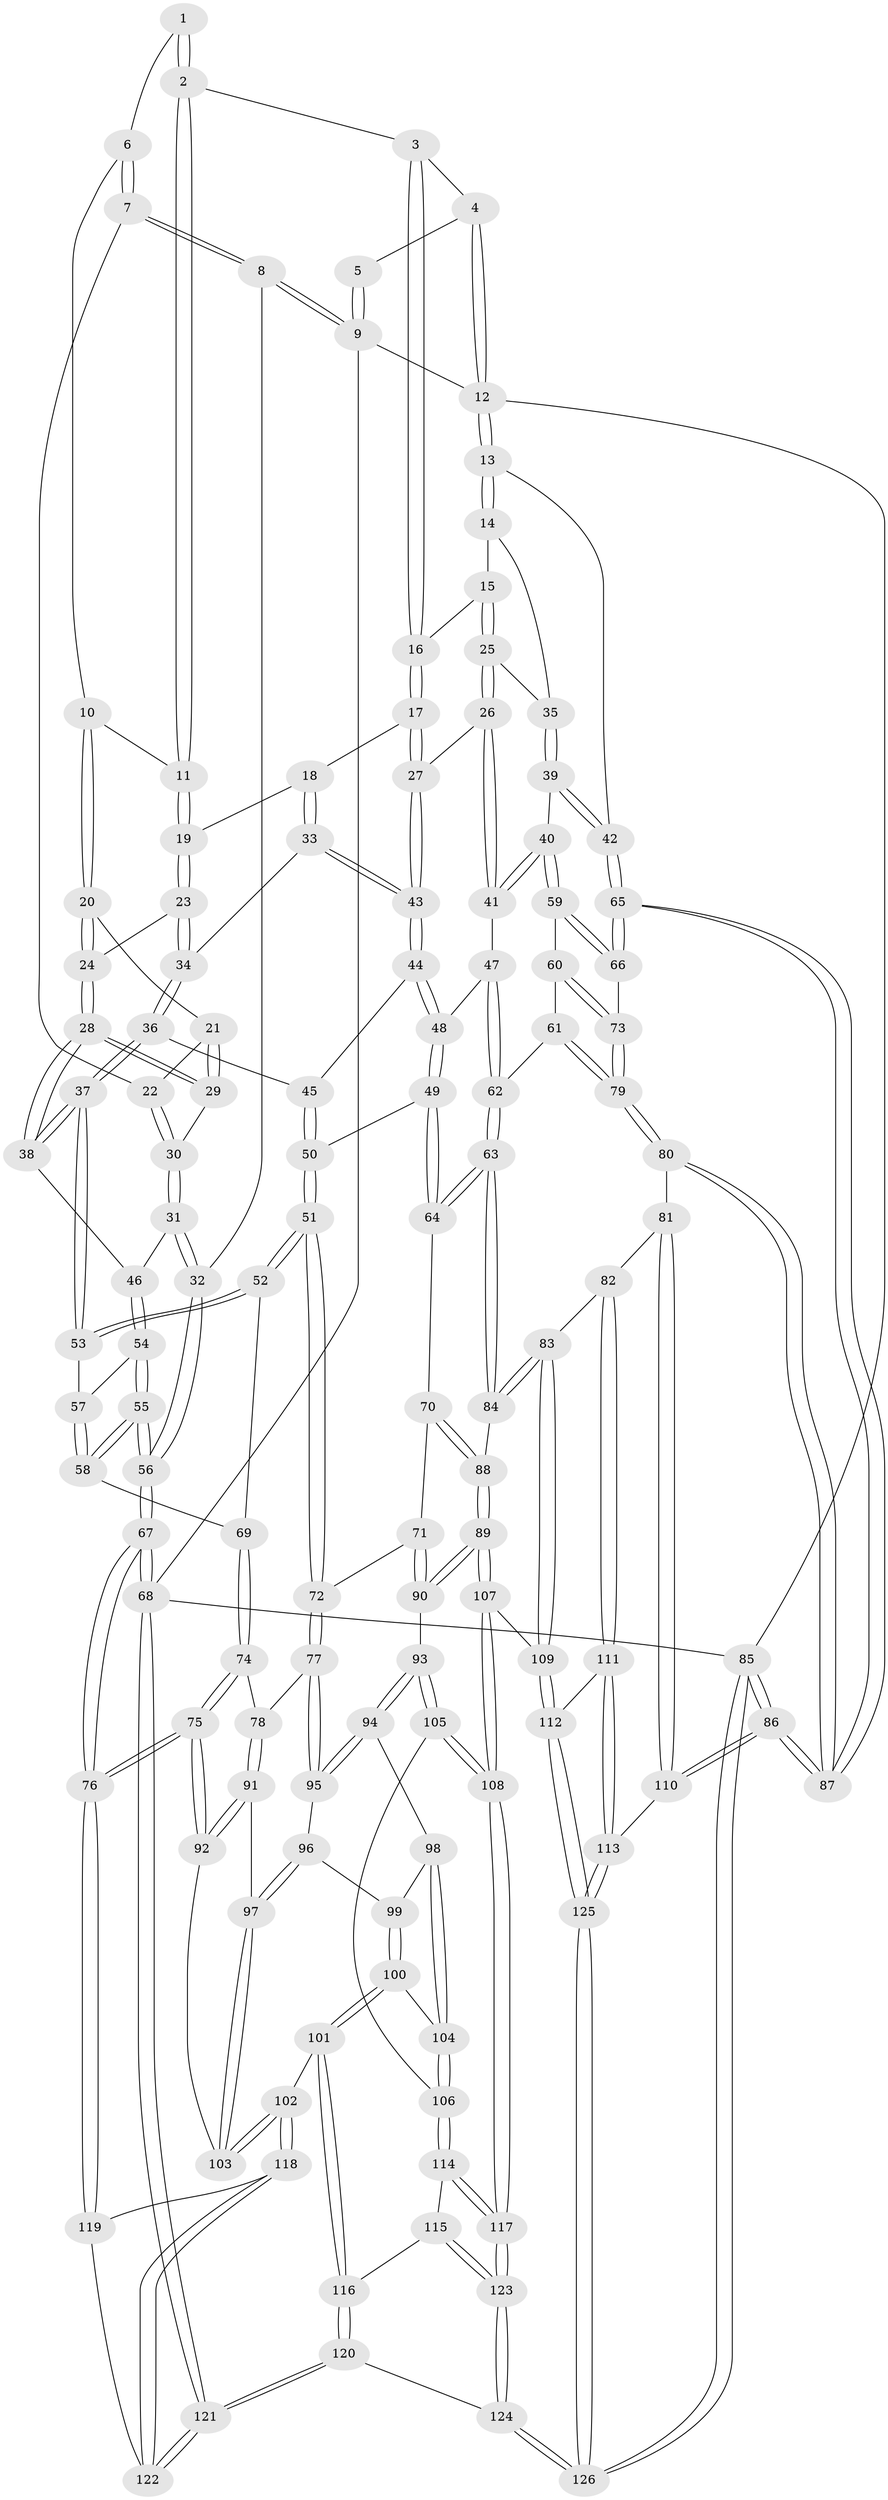// coarse degree distribution, {4: 0.5064935064935064, 5: 0.36363636363636365, 8: 0.012987012987012988, 6: 0.03896103896103896, 3: 0.06493506493506493, 7: 0.012987012987012988}
// Generated by graph-tools (version 1.1) at 2025/42/03/06/25 10:42:31]
// undirected, 126 vertices, 312 edges
graph export_dot {
graph [start="1"]
  node [color=gray90,style=filled];
  1 [pos="+0.3429140061385212+0"];
  2 [pos="+0.5439752596936576+0.08519743785641298"];
  3 [pos="+0.7390185170312334+0"];
  4 [pos="+0.7666931311680395+0"];
  5 [pos="+0.3340022569599216+0"];
  6 [pos="+0.3433760350647155+0"];
  7 [pos="+0.16392922218400446+0.115057115215595"];
  8 [pos="+0+0"];
  9 [pos="+0+0"];
  10 [pos="+0.34904831296978556+0.05340524146560612"];
  11 [pos="+0.5368274796318404+0.10204317945154265"];
  12 [pos="+1+0"];
  13 [pos="+1+0"];
  14 [pos="+0.9926670414733998+0.17977033894157812"];
  15 [pos="+0.8365563108664814+0.14808126608415362"];
  16 [pos="+0.7485998704438888+0.10361813260039517"];
  17 [pos="+0.6924412023575961+0.22951394080987816"];
  18 [pos="+0.628924379152858+0.21322298780362614"];
  19 [pos="+0.536708730734462+0.11109398225417225"];
  20 [pos="+0.33105772161071667+0.13507686151505452"];
  21 [pos="+0.32534868645860876+0.1372096950065238"];
  22 [pos="+0.21477144197974601+0.1642595067737479"];
  23 [pos="+0.4183325680761396+0.22707919761377757"];
  24 [pos="+0.4160579630404117+0.2262732591921713"];
  25 [pos="+0.8463776608434577+0.2705142063125613"];
  26 [pos="+0.7189026695728479+0.2960258090105228"];
  27 [pos="+0.7126664727158606+0.28743355560091044"];
  28 [pos="+0.2812342615411643+0.34591100355957954"];
  29 [pos="+0.2633800971196571+0.3228614893305303"];
  30 [pos="+0.18062894301290724+0.24909752038582492"];
  31 [pos="+0.078263877320442+0.2959532477746665"];
  32 [pos="+0+0.053600950274716966"];
  33 [pos="+0.4819394700362703+0.27465112795161645"];
  34 [pos="+0.44035612160047155+0.25166716131097666"];
  35 [pos="+0.9130484860856765+0.27333645440181786"];
  36 [pos="+0.38491600216106664+0.41524969757369307"];
  37 [pos="+0.3224873836028255+0.45688891612114846"];
  38 [pos="+0.28239047924878774+0.38832346756729985"];
  39 [pos="+0.934584454004564+0.4259706359115804"];
  40 [pos="+0.8853255566095769+0.45671906090938247"];
  41 [pos="+0.7351465284410081+0.42112448542262243"];
  42 [pos="+1+0.44197851390529563"];
  43 [pos="+0.5218440143037645+0.35582853052954744"];
  44 [pos="+0.5193657077354383+0.397391872197754"];
  45 [pos="+0.5169939950675495+0.3995351615040596"];
  46 [pos="+0.10574200091534108+0.39643280512796053"];
  47 [pos="+0.7296380704651453+0.4272924613154959"];
  48 [pos="+0.6551100758648524+0.46296950957628863"];
  49 [pos="+0.5915922405067959+0.5722390804454827"];
  50 [pos="+0.4866655999291423+0.5248719106460884"];
  51 [pos="+0.35000717546697035+0.5626663995850325"];
  52 [pos="+0.32095728941745566+0.527797414553311"];
  53 [pos="+0.3192613748118319+0.5222947338795254"];
  54 [pos="+0.0929338818330802+0.44323335920608953"];
  55 [pos="+0+0.5671250854108701"];
  56 [pos="+0+0.6145153683467564"];
  57 [pos="+0.14990238444766335+0.4855151036068027"];
  58 [pos="+0.1426270101835383+0.6036949819307086"];
  59 [pos="+0.8904490513893601+0.561693140299339"];
  60 [pos="+0.8568509054138524+0.6047795299388669"];
  61 [pos="+0.8490106582897293+0.6133848424930229"];
  62 [pos="+0.7531914296284205+0.5948802239241269"];
  63 [pos="+0.6740040760677537+0.6688178037006441"];
  64 [pos="+0.593387637992038+0.5816440379176703"];
  65 [pos="+1+0.6852623660790764"];
  66 [pos="+1+0.6417537462985268"];
  67 [pos="+0+0.8240821249592432"];
  68 [pos="+0+1"];
  69 [pos="+0.15977585645576683+0.6142282878990266"];
  70 [pos="+0.500235968446728+0.6694058869047428"];
  71 [pos="+0.44063530097415526+0.6581258272915637"];
  72 [pos="+0.3573287320532112+0.6086024683822238"];
  73 [pos="+0.9455419945882595+0.6663859008394896"];
  74 [pos="+0.16479922638290687+0.6630409850799505"];
  75 [pos="+0+0.7963935980311513"];
  76 [pos="+0+0.8212659381070742"];
  77 [pos="+0.34717657489369297+0.6308176033427723"];
  78 [pos="+0.1920309698503687+0.6858920884019822"];
  79 [pos="+0.8498930069586694+0.7110306166716391"];
  80 [pos="+0.8426496180703962+0.7402636304532761"];
  81 [pos="+0.8343371037872543+0.7481758183685095"];
  82 [pos="+0.760564166255+0.7610892239360347"];
  83 [pos="+0.7344569214899946+0.7514404504792527"];
  84 [pos="+0.6741877964681888+0.6704137241773744"];
  85 [pos="+1+1"];
  86 [pos="+1+0.8914318502016217"];
  87 [pos="+1+0.7871706192617571"];
  88 [pos="+0.5463055633650227+0.7616667037932093"];
  89 [pos="+0.5332452571630352+0.8164249018213864"];
  90 [pos="+0.443464628678838+0.7671439149920742"];
  91 [pos="+0.20481746506535872+0.723174823333193"];
  92 [pos="+0.10964008188866764+0.8023434785560731"];
  93 [pos="+0.39189301437901347+0.7733865252621147"];
  94 [pos="+0.37851565125439657+0.7659972984909114"];
  95 [pos="+0.3367344744081035+0.6827279535373746"];
  96 [pos="+0.2778198779610127+0.7450789538687066"];
  97 [pos="+0.25614194326237055+0.7598981502159583"];
  98 [pos="+0.3724728265974745+0.7720251870403944"];
  99 [pos="+0.3238225347573147+0.7884821683592008"];
  100 [pos="+0.31881380373000995+0.8303901813027695"];
  101 [pos="+0.2591609377216009+0.8645058564712065"];
  102 [pos="+0.24113350908292336+0.8587458562012263"];
  103 [pos="+0.2375005547282315+0.8521283371843038"];
  104 [pos="+0.3403498421692459+0.8262326897173707"];
  105 [pos="+0.40232414419664153+0.8489026822492949"];
  106 [pos="+0.3852303850029195+0.8517095505729569"];
  107 [pos="+0.5394794241053469+0.8478801717946496"];
  108 [pos="+0.49836695972671535+0.9010947988527133"];
  109 [pos="+0.6167136457021936+0.8580078601496806"];
  110 [pos="+0.8865998050292421+0.8698600457488912"];
  111 [pos="+0.76126406426248+0.8568076166050701"];
  112 [pos="+0.6714975727669678+0.9168014965329919"];
  113 [pos="+0.8265885715783156+0.9426433937321284"];
  114 [pos="+0.3328341201700322+0.9042793901878013"];
  115 [pos="+0.33022867690350394+0.9052221939049312"];
  116 [pos="+0.3017317789018332+0.9026516208491105"];
  117 [pos="+0.49104521999197853+0.9295492786675451"];
  118 [pos="+0.2303896650411104+0.8759193796748628"];
  119 [pos="+0.10731801074424695+0.919232393061319"];
  120 [pos="+0.28108583033581663+1"];
  121 [pos="+0.23247466189572505+1"];
  122 [pos="+0.1903599258744296+1"];
  123 [pos="+0.47751757808309064+1"];
  124 [pos="+0.4805080376663947+1"];
  125 [pos="+0.7730118065351834+1"];
  126 [pos="+0.7740115715497172+1"];
  1 -- 2;
  1 -- 2;
  1 -- 6;
  2 -- 3;
  2 -- 11;
  2 -- 11;
  3 -- 4;
  3 -- 16;
  3 -- 16;
  4 -- 5;
  4 -- 12;
  4 -- 12;
  5 -- 9;
  5 -- 9;
  6 -- 7;
  6 -- 7;
  6 -- 10;
  7 -- 8;
  7 -- 8;
  7 -- 22;
  8 -- 9;
  8 -- 9;
  8 -- 32;
  9 -- 12;
  9 -- 68;
  10 -- 11;
  10 -- 20;
  10 -- 20;
  11 -- 19;
  11 -- 19;
  12 -- 13;
  12 -- 13;
  12 -- 85;
  13 -- 14;
  13 -- 14;
  13 -- 42;
  14 -- 15;
  14 -- 35;
  15 -- 16;
  15 -- 25;
  15 -- 25;
  16 -- 17;
  16 -- 17;
  17 -- 18;
  17 -- 27;
  17 -- 27;
  18 -- 19;
  18 -- 33;
  18 -- 33;
  19 -- 23;
  19 -- 23;
  20 -- 21;
  20 -- 24;
  20 -- 24;
  21 -- 22;
  21 -- 29;
  21 -- 29;
  22 -- 30;
  22 -- 30;
  23 -- 24;
  23 -- 34;
  23 -- 34;
  24 -- 28;
  24 -- 28;
  25 -- 26;
  25 -- 26;
  25 -- 35;
  26 -- 27;
  26 -- 41;
  26 -- 41;
  27 -- 43;
  27 -- 43;
  28 -- 29;
  28 -- 29;
  28 -- 38;
  28 -- 38;
  29 -- 30;
  30 -- 31;
  30 -- 31;
  31 -- 32;
  31 -- 32;
  31 -- 46;
  32 -- 56;
  32 -- 56;
  33 -- 34;
  33 -- 43;
  33 -- 43;
  34 -- 36;
  34 -- 36;
  35 -- 39;
  35 -- 39;
  36 -- 37;
  36 -- 37;
  36 -- 45;
  37 -- 38;
  37 -- 38;
  37 -- 53;
  37 -- 53;
  38 -- 46;
  39 -- 40;
  39 -- 42;
  39 -- 42;
  40 -- 41;
  40 -- 41;
  40 -- 59;
  40 -- 59;
  41 -- 47;
  42 -- 65;
  42 -- 65;
  43 -- 44;
  43 -- 44;
  44 -- 45;
  44 -- 48;
  44 -- 48;
  45 -- 50;
  45 -- 50;
  46 -- 54;
  46 -- 54;
  47 -- 48;
  47 -- 62;
  47 -- 62;
  48 -- 49;
  48 -- 49;
  49 -- 50;
  49 -- 64;
  49 -- 64;
  50 -- 51;
  50 -- 51;
  51 -- 52;
  51 -- 52;
  51 -- 72;
  51 -- 72;
  52 -- 53;
  52 -- 53;
  52 -- 69;
  53 -- 57;
  54 -- 55;
  54 -- 55;
  54 -- 57;
  55 -- 56;
  55 -- 56;
  55 -- 58;
  55 -- 58;
  56 -- 67;
  56 -- 67;
  57 -- 58;
  57 -- 58;
  58 -- 69;
  59 -- 60;
  59 -- 66;
  59 -- 66;
  60 -- 61;
  60 -- 73;
  60 -- 73;
  61 -- 62;
  61 -- 79;
  61 -- 79;
  62 -- 63;
  62 -- 63;
  63 -- 64;
  63 -- 64;
  63 -- 84;
  63 -- 84;
  64 -- 70;
  65 -- 66;
  65 -- 66;
  65 -- 87;
  65 -- 87;
  66 -- 73;
  67 -- 68;
  67 -- 68;
  67 -- 76;
  67 -- 76;
  68 -- 121;
  68 -- 121;
  68 -- 85;
  69 -- 74;
  69 -- 74;
  70 -- 71;
  70 -- 88;
  70 -- 88;
  71 -- 72;
  71 -- 90;
  71 -- 90;
  72 -- 77;
  72 -- 77;
  73 -- 79;
  73 -- 79;
  74 -- 75;
  74 -- 75;
  74 -- 78;
  75 -- 76;
  75 -- 76;
  75 -- 92;
  75 -- 92;
  76 -- 119;
  76 -- 119;
  77 -- 78;
  77 -- 95;
  77 -- 95;
  78 -- 91;
  78 -- 91;
  79 -- 80;
  79 -- 80;
  80 -- 81;
  80 -- 87;
  80 -- 87;
  81 -- 82;
  81 -- 110;
  81 -- 110;
  82 -- 83;
  82 -- 111;
  82 -- 111;
  83 -- 84;
  83 -- 84;
  83 -- 109;
  83 -- 109;
  84 -- 88;
  85 -- 86;
  85 -- 86;
  85 -- 126;
  85 -- 126;
  86 -- 87;
  86 -- 87;
  86 -- 110;
  86 -- 110;
  88 -- 89;
  88 -- 89;
  89 -- 90;
  89 -- 90;
  89 -- 107;
  89 -- 107;
  90 -- 93;
  91 -- 92;
  91 -- 92;
  91 -- 97;
  92 -- 103;
  93 -- 94;
  93 -- 94;
  93 -- 105;
  93 -- 105;
  94 -- 95;
  94 -- 95;
  94 -- 98;
  95 -- 96;
  96 -- 97;
  96 -- 97;
  96 -- 99;
  97 -- 103;
  97 -- 103;
  98 -- 99;
  98 -- 104;
  98 -- 104;
  99 -- 100;
  99 -- 100;
  100 -- 101;
  100 -- 101;
  100 -- 104;
  101 -- 102;
  101 -- 116;
  101 -- 116;
  102 -- 103;
  102 -- 103;
  102 -- 118;
  102 -- 118;
  104 -- 106;
  104 -- 106;
  105 -- 106;
  105 -- 108;
  105 -- 108;
  106 -- 114;
  106 -- 114;
  107 -- 108;
  107 -- 108;
  107 -- 109;
  108 -- 117;
  108 -- 117;
  109 -- 112;
  109 -- 112;
  110 -- 113;
  111 -- 112;
  111 -- 113;
  111 -- 113;
  112 -- 125;
  112 -- 125;
  113 -- 125;
  113 -- 125;
  114 -- 115;
  114 -- 117;
  114 -- 117;
  115 -- 116;
  115 -- 123;
  115 -- 123;
  116 -- 120;
  116 -- 120;
  117 -- 123;
  117 -- 123;
  118 -- 119;
  118 -- 122;
  118 -- 122;
  119 -- 122;
  120 -- 121;
  120 -- 121;
  120 -- 124;
  121 -- 122;
  121 -- 122;
  123 -- 124;
  123 -- 124;
  124 -- 126;
  124 -- 126;
  125 -- 126;
  125 -- 126;
}
